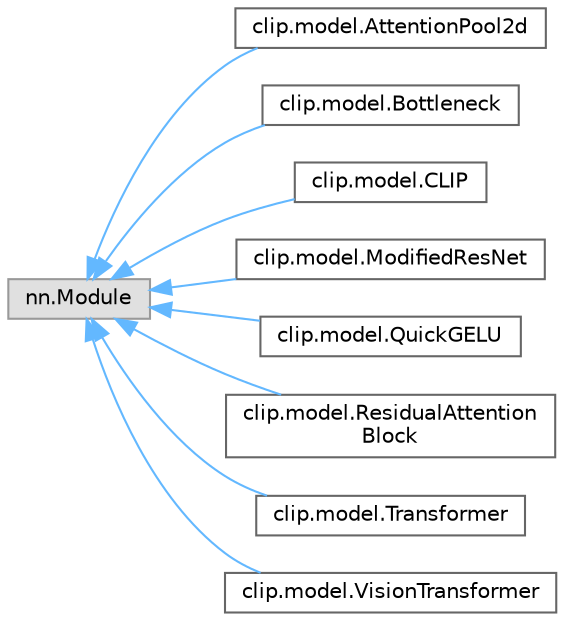 digraph "Graphical Class Hierarchy"
{
 // LATEX_PDF_SIZE
  bgcolor="transparent";
  edge [fontname=Helvetica,fontsize=10,labelfontname=Helvetica,labelfontsize=10];
  node [fontname=Helvetica,fontsize=10,shape=box,height=0.2,width=0.4];
  rankdir="LR";
  Node0 [id="Node000000",label="nn.Module",height=0.2,width=0.4,color="grey60", fillcolor="#E0E0E0", style="filled",tooltip=" "];
  Node0 -> Node1 [id="edge2_Node000000_Node000001",dir="back",color="steelblue1",style="solid",tooltip=" "];
  Node1 [id="Node000001",label="clip.model.AttentionPool2d",height=0.2,width=0.4,color="grey40", fillcolor="white", style="filled",URL="$classclip_1_1model_1_1_attention_pool2d.html",tooltip="Implements a 2D attention pooling layer."];
  Node0 -> Node2 [id="edge3_Node000000_Node000002",dir="back",color="steelblue1",style="solid",tooltip=" "];
  Node2 [id="Node000002",label="clip.model.Bottleneck",height=0.2,width=0.4,color="grey40", fillcolor="white", style="filled",URL="$classclip_1_1model_1_1_bottleneck.html",tooltip="Implements a ResNet bottleneck block with optional downsampling."];
  Node0 -> Node3 [id="edge4_Node000000_Node000003",dir="back",color="steelblue1",style="solid",tooltip=" "];
  Node3 [id="Node000003",label="clip.model.CLIP",height=0.2,width=0.4,color="grey40", fillcolor="white", style="filled",URL="$classclip_1_1model_1_1_c_l_i_p.html",tooltip="Implements the CLIP model, combining image and text encoders."];
  Node0 -> Node4 [id="edge5_Node000000_Node000004",dir="back",color="steelblue1",style="solid",tooltip=" "];
  Node4 [id="Node000004",label="clip.model.ModifiedResNet",height=0.2,width=0.4,color="grey40", fillcolor="white", style="filled",URL="$classclip_1_1model_1_1_modified_res_net.html",tooltip="A modified ResNet model for CLIP."];
  Node0 -> Node5 [id="edge6_Node000000_Node000005",dir="back",color="steelblue1",style="solid",tooltip=" "];
  Node5 [id="Node000005",label="clip.model.QuickGELU",height=0.2,width=0.4,color="grey40", fillcolor="white", style="filled",URL="$classclip_1_1model_1_1_quick_g_e_l_u.html",tooltip="Implements a fast approximation of the GELU activation function."];
  Node0 -> Node6 [id="edge7_Node000000_Node000006",dir="back",color="steelblue1",style="solid",tooltip=" "];
  Node6 [id="Node000006",label="clip.model.ResidualAttention\lBlock",height=0.2,width=0.4,color="grey40", fillcolor="white", style="filled",URL="$classclip_1_1model_1_1_residual_attention_block.html",tooltip="Implements a residual attention block with multi-head self-attention and MLP layers."];
  Node0 -> Node7 [id="edge8_Node000000_Node000007",dir="back",color="steelblue1",style="solid",tooltip=" "];
  Node7 [id="Node000007",label="clip.model.Transformer",height=0.2,width=0.4,color="grey40", fillcolor="white", style="filled",URL="$classclip_1_1model_1_1_transformer.html",tooltip="Implements a Transformer model with residual attention blocks."];
  Node0 -> Node8 [id="edge9_Node000000_Node000008",dir="back",color="steelblue1",style="solid",tooltip=" "];
  Node8 [id="Node000008",label="clip.model.VisionTransformer",height=0.2,width=0.4,color="grey40", fillcolor="white", style="filled",URL="$classclip_1_1model_1_1_vision_transformer.html",tooltip="Implements a Vision Transformer model."];
}
